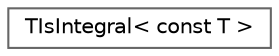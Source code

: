 digraph "Graphical Class Hierarchy"
{
 // INTERACTIVE_SVG=YES
 // LATEX_PDF_SIZE
  bgcolor="transparent";
  edge [fontname=Helvetica,fontsize=10,labelfontname=Helvetica,labelfontsize=10];
  node [fontname=Helvetica,fontsize=10,shape=box,height=0.2,width=0.4];
  rankdir="LR";
  Node0 [id="Node000000",label="TIsIntegral\< const T \>",height=0.2,width=0.4,color="grey40", fillcolor="white", style="filled",URL="$d2/d6f/structTIsIntegral_3_01const_01T_01_4.html",tooltip=" "];
}
